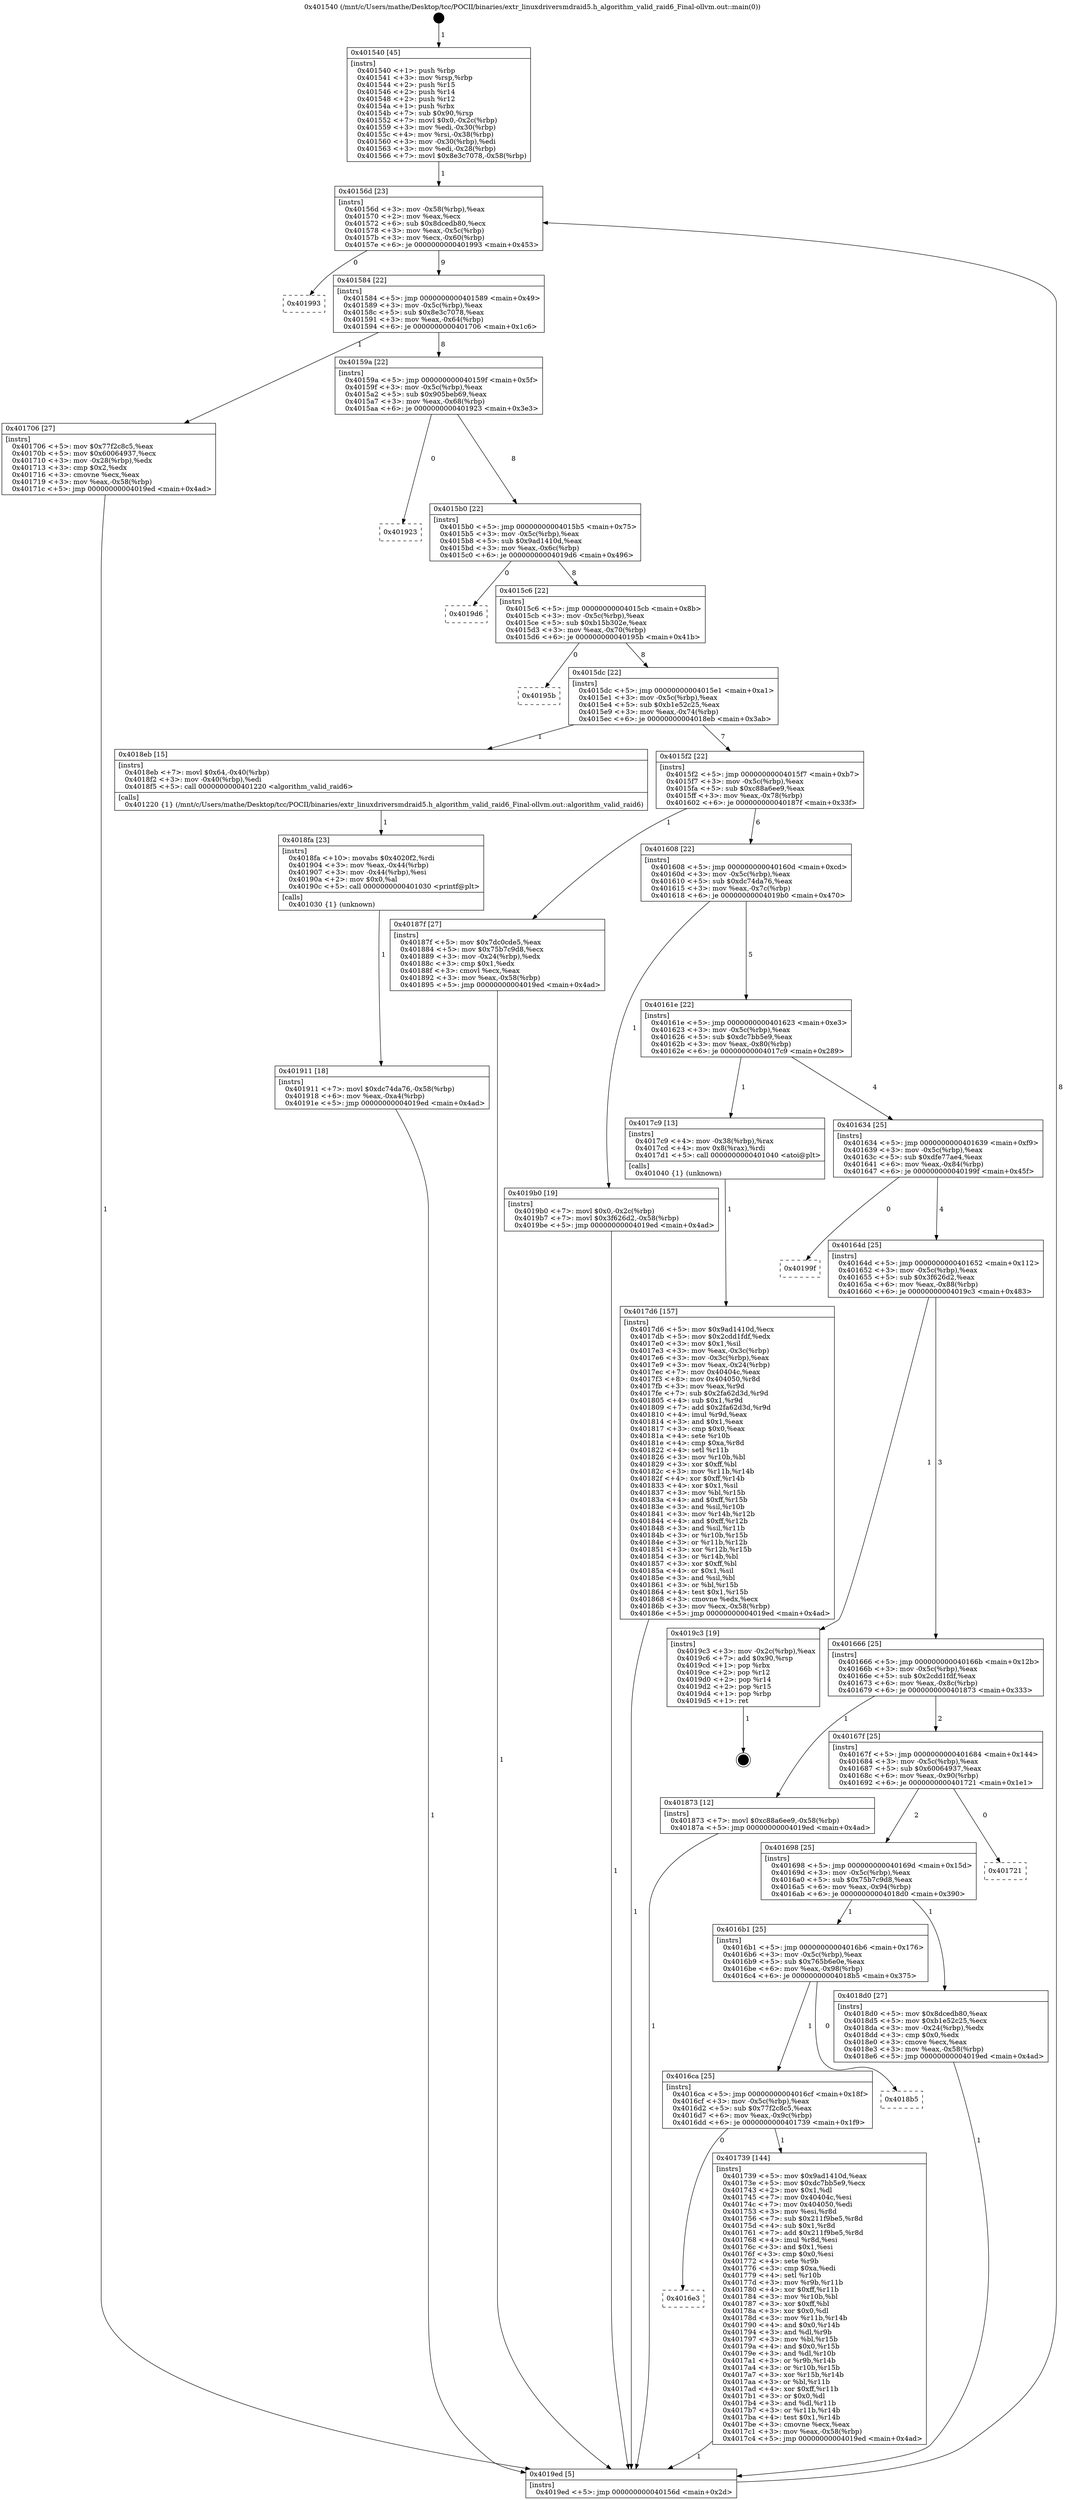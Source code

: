 digraph "0x401540" {
  label = "0x401540 (/mnt/c/Users/mathe/Desktop/tcc/POCII/binaries/extr_linuxdriversmdraid5.h_algorithm_valid_raid6_Final-ollvm.out::main(0))"
  labelloc = "t"
  node[shape=record]

  Entry [label="",width=0.3,height=0.3,shape=circle,fillcolor=black,style=filled]
  "0x40156d" [label="{
     0x40156d [23]\l
     | [instrs]\l
     &nbsp;&nbsp;0x40156d \<+3\>: mov -0x58(%rbp),%eax\l
     &nbsp;&nbsp;0x401570 \<+2\>: mov %eax,%ecx\l
     &nbsp;&nbsp;0x401572 \<+6\>: sub $0x8dcedb80,%ecx\l
     &nbsp;&nbsp;0x401578 \<+3\>: mov %eax,-0x5c(%rbp)\l
     &nbsp;&nbsp;0x40157b \<+3\>: mov %ecx,-0x60(%rbp)\l
     &nbsp;&nbsp;0x40157e \<+6\>: je 0000000000401993 \<main+0x453\>\l
  }"]
  "0x401993" [label="{
     0x401993\l
  }", style=dashed]
  "0x401584" [label="{
     0x401584 [22]\l
     | [instrs]\l
     &nbsp;&nbsp;0x401584 \<+5\>: jmp 0000000000401589 \<main+0x49\>\l
     &nbsp;&nbsp;0x401589 \<+3\>: mov -0x5c(%rbp),%eax\l
     &nbsp;&nbsp;0x40158c \<+5\>: sub $0x8e3c7078,%eax\l
     &nbsp;&nbsp;0x401591 \<+3\>: mov %eax,-0x64(%rbp)\l
     &nbsp;&nbsp;0x401594 \<+6\>: je 0000000000401706 \<main+0x1c6\>\l
  }"]
  Exit [label="",width=0.3,height=0.3,shape=circle,fillcolor=black,style=filled,peripheries=2]
  "0x401706" [label="{
     0x401706 [27]\l
     | [instrs]\l
     &nbsp;&nbsp;0x401706 \<+5\>: mov $0x77f2c8c5,%eax\l
     &nbsp;&nbsp;0x40170b \<+5\>: mov $0x60064937,%ecx\l
     &nbsp;&nbsp;0x401710 \<+3\>: mov -0x28(%rbp),%edx\l
     &nbsp;&nbsp;0x401713 \<+3\>: cmp $0x2,%edx\l
     &nbsp;&nbsp;0x401716 \<+3\>: cmovne %ecx,%eax\l
     &nbsp;&nbsp;0x401719 \<+3\>: mov %eax,-0x58(%rbp)\l
     &nbsp;&nbsp;0x40171c \<+5\>: jmp 00000000004019ed \<main+0x4ad\>\l
  }"]
  "0x40159a" [label="{
     0x40159a [22]\l
     | [instrs]\l
     &nbsp;&nbsp;0x40159a \<+5\>: jmp 000000000040159f \<main+0x5f\>\l
     &nbsp;&nbsp;0x40159f \<+3\>: mov -0x5c(%rbp),%eax\l
     &nbsp;&nbsp;0x4015a2 \<+5\>: sub $0x905beb69,%eax\l
     &nbsp;&nbsp;0x4015a7 \<+3\>: mov %eax,-0x68(%rbp)\l
     &nbsp;&nbsp;0x4015aa \<+6\>: je 0000000000401923 \<main+0x3e3\>\l
  }"]
  "0x4019ed" [label="{
     0x4019ed [5]\l
     | [instrs]\l
     &nbsp;&nbsp;0x4019ed \<+5\>: jmp 000000000040156d \<main+0x2d\>\l
  }"]
  "0x401540" [label="{
     0x401540 [45]\l
     | [instrs]\l
     &nbsp;&nbsp;0x401540 \<+1\>: push %rbp\l
     &nbsp;&nbsp;0x401541 \<+3\>: mov %rsp,%rbp\l
     &nbsp;&nbsp;0x401544 \<+2\>: push %r15\l
     &nbsp;&nbsp;0x401546 \<+2\>: push %r14\l
     &nbsp;&nbsp;0x401548 \<+2\>: push %r12\l
     &nbsp;&nbsp;0x40154a \<+1\>: push %rbx\l
     &nbsp;&nbsp;0x40154b \<+7\>: sub $0x90,%rsp\l
     &nbsp;&nbsp;0x401552 \<+7\>: movl $0x0,-0x2c(%rbp)\l
     &nbsp;&nbsp;0x401559 \<+3\>: mov %edi,-0x30(%rbp)\l
     &nbsp;&nbsp;0x40155c \<+4\>: mov %rsi,-0x38(%rbp)\l
     &nbsp;&nbsp;0x401560 \<+3\>: mov -0x30(%rbp),%edi\l
     &nbsp;&nbsp;0x401563 \<+3\>: mov %edi,-0x28(%rbp)\l
     &nbsp;&nbsp;0x401566 \<+7\>: movl $0x8e3c7078,-0x58(%rbp)\l
  }"]
  "0x401911" [label="{
     0x401911 [18]\l
     | [instrs]\l
     &nbsp;&nbsp;0x401911 \<+7\>: movl $0xdc74da76,-0x58(%rbp)\l
     &nbsp;&nbsp;0x401918 \<+6\>: mov %eax,-0xa4(%rbp)\l
     &nbsp;&nbsp;0x40191e \<+5\>: jmp 00000000004019ed \<main+0x4ad\>\l
  }"]
  "0x401923" [label="{
     0x401923\l
  }", style=dashed]
  "0x4015b0" [label="{
     0x4015b0 [22]\l
     | [instrs]\l
     &nbsp;&nbsp;0x4015b0 \<+5\>: jmp 00000000004015b5 \<main+0x75\>\l
     &nbsp;&nbsp;0x4015b5 \<+3\>: mov -0x5c(%rbp),%eax\l
     &nbsp;&nbsp;0x4015b8 \<+5\>: sub $0x9ad1410d,%eax\l
     &nbsp;&nbsp;0x4015bd \<+3\>: mov %eax,-0x6c(%rbp)\l
     &nbsp;&nbsp;0x4015c0 \<+6\>: je 00000000004019d6 \<main+0x496\>\l
  }"]
  "0x4018fa" [label="{
     0x4018fa [23]\l
     | [instrs]\l
     &nbsp;&nbsp;0x4018fa \<+10\>: movabs $0x4020f2,%rdi\l
     &nbsp;&nbsp;0x401904 \<+3\>: mov %eax,-0x44(%rbp)\l
     &nbsp;&nbsp;0x401907 \<+3\>: mov -0x44(%rbp),%esi\l
     &nbsp;&nbsp;0x40190a \<+2\>: mov $0x0,%al\l
     &nbsp;&nbsp;0x40190c \<+5\>: call 0000000000401030 \<printf@plt\>\l
     | [calls]\l
     &nbsp;&nbsp;0x401030 \{1\} (unknown)\l
  }"]
  "0x4019d6" [label="{
     0x4019d6\l
  }", style=dashed]
  "0x4015c6" [label="{
     0x4015c6 [22]\l
     | [instrs]\l
     &nbsp;&nbsp;0x4015c6 \<+5\>: jmp 00000000004015cb \<main+0x8b\>\l
     &nbsp;&nbsp;0x4015cb \<+3\>: mov -0x5c(%rbp),%eax\l
     &nbsp;&nbsp;0x4015ce \<+5\>: sub $0xb15b302e,%eax\l
     &nbsp;&nbsp;0x4015d3 \<+3\>: mov %eax,-0x70(%rbp)\l
     &nbsp;&nbsp;0x4015d6 \<+6\>: je 000000000040195b \<main+0x41b\>\l
  }"]
  "0x4017d6" [label="{
     0x4017d6 [157]\l
     | [instrs]\l
     &nbsp;&nbsp;0x4017d6 \<+5\>: mov $0x9ad1410d,%ecx\l
     &nbsp;&nbsp;0x4017db \<+5\>: mov $0x2cdd1fdf,%edx\l
     &nbsp;&nbsp;0x4017e0 \<+3\>: mov $0x1,%sil\l
     &nbsp;&nbsp;0x4017e3 \<+3\>: mov %eax,-0x3c(%rbp)\l
     &nbsp;&nbsp;0x4017e6 \<+3\>: mov -0x3c(%rbp),%eax\l
     &nbsp;&nbsp;0x4017e9 \<+3\>: mov %eax,-0x24(%rbp)\l
     &nbsp;&nbsp;0x4017ec \<+7\>: mov 0x40404c,%eax\l
     &nbsp;&nbsp;0x4017f3 \<+8\>: mov 0x404050,%r8d\l
     &nbsp;&nbsp;0x4017fb \<+3\>: mov %eax,%r9d\l
     &nbsp;&nbsp;0x4017fe \<+7\>: sub $0x2fa62d3d,%r9d\l
     &nbsp;&nbsp;0x401805 \<+4\>: sub $0x1,%r9d\l
     &nbsp;&nbsp;0x401809 \<+7\>: add $0x2fa62d3d,%r9d\l
     &nbsp;&nbsp;0x401810 \<+4\>: imul %r9d,%eax\l
     &nbsp;&nbsp;0x401814 \<+3\>: and $0x1,%eax\l
     &nbsp;&nbsp;0x401817 \<+3\>: cmp $0x0,%eax\l
     &nbsp;&nbsp;0x40181a \<+4\>: sete %r10b\l
     &nbsp;&nbsp;0x40181e \<+4\>: cmp $0xa,%r8d\l
     &nbsp;&nbsp;0x401822 \<+4\>: setl %r11b\l
     &nbsp;&nbsp;0x401826 \<+3\>: mov %r10b,%bl\l
     &nbsp;&nbsp;0x401829 \<+3\>: xor $0xff,%bl\l
     &nbsp;&nbsp;0x40182c \<+3\>: mov %r11b,%r14b\l
     &nbsp;&nbsp;0x40182f \<+4\>: xor $0xff,%r14b\l
     &nbsp;&nbsp;0x401833 \<+4\>: xor $0x1,%sil\l
     &nbsp;&nbsp;0x401837 \<+3\>: mov %bl,%r15b\l
     &nbsp;&nbsp;0x40183a \<+4\>: and $0xff,%r15b\l
     &nbsp;&nbsp;0x40183e \<+3\>: and %sil,%r10b\l
     &nbsp;&nbsp;0x401841 \<+3\>: mov %r14b,%r12b\l
     &nbsp;&nbsp;0x401844 \<+4\>: and $0xff,%r12b\l
     &nbsp;&nbsp;0x401848 \<+3\>: and %sil,%r11b\l
     &nbsp;&nbsp;0x40184b \<+3\>: or %r10b,%r15b\l
     &nbsp;&nbsp;0x40184e \<+3\>: or %r11b,%r12b\l
     &nbsp;&nbsp;0x401851 \<+3\>: xor %r12b,%r15b\l
     &nbsp;&nbsp;0x401854 \<+3\>: or %r14b,%bl\l
     &nbsp;&nbsp;0x401857 \<+3\>: xor $0xff,%bl\l
     &nbsp;&nbsp;0x40185a \<+4\>: or $0x1,%sil\l
     &nbsp;&nbsp;0x40185e \<+3\>: and %sil,%bl\l
     &nbsp;&nbsp;0x401861 \<+3\>: or %bl,%r15b\l
     &nbsp;&nbsp;0x401864 \<+4\>: test $0x1,%r15b\l
     &nbsp;&nbsp;0x401868 \<+3\>: cmovne %edx,%ecx\l
     &nbsp;&nbsp;0x40186b \<+3\>: mov %ecx,-0x58(%rbp)\l
     &nbsp;&nbsp;0x40186e \<+5\>: jmp 00000000004019ed \<main+0x4ad\>\l
  }"]
  "0x40195b" [label="{
     0x40195b\l
  }", style=dashed]
  "0x4015dc" [label="{
     0x4015dc [22]\l
     | [instrs]\l
     &nbsp;&nbsp;0x4015dc \<+5\>: jmp 00000000004015e1 \<main+0xa1\>\l
     &nbsp;&nbsp;0x4015e1 \<+3\>: mov -0x5c(%rbp),%eax\l
     &nbsp;&nbsp;0x4015e4 \<+5\>: sub $0xb1e52c25,%eax\l
     &nbsp;&nbsp;0x4015e9 \<+3\>: mov %eax,-0x74(%rbp)\l
     &nbsp;&nbsp;0x4015ec \<+6\>: je 00000000004018eb \<main+0x3ab\>\l
  }"]
  "0x4016e3" [label="{
     0x4016e3\l
  }", style=dashed]
  "0x4018eb" [label="{
     0x4018eb [15]\l
     | [instrs]\l
     &nbsp;&nbsp;0x4018eb \<+7\>: movl $0x64,-0x40(%rbp)\l
     &nbsp;&nbsp;0x4018f2 \<+3\>: mov -0x40(%rbp),%edi\l
     &nbsp;&nbsp;0x4018f5 \<+5\>: call 0000000000401220 \<algorithm_valid_raid6\>\l
     | [calls]\l
     &nbsp;&nbsp;0x401220 \{1\} (/mnt/c/Users/mathe/Desktop/tcc/POCII/binaries/extr_linuxdriversmdraid5.h_algorithm_valid_raid6_Final-ollvm.out::algorithm_valid_raid6)\l
  }"]
  "0x4015f2" [label="{
     0x4015f2 [22]\l
     | [instrs]\l
     &nbsp;&nbsp;0x4015f2 \<+5\>: jmp 00000000004015f7 \<main+0xb7\>\l
     &nbsp;&nbsp;0x4015f7 \<+3\>: mov -0x5c(%rbp),%eax\l
     &nbsp;&nbsp;0x4015fa \<+5\>: sub $0xc88a6ee9,%eax\l
     &nbsp;&nbsp;0x4015ff \<+3\>: mov %eax,-0x78(%rbp)\l
     &nbsp;&nbsp;0x401602 \<+6\>: je 000000000040187f \<main+0x33f\>\l
  }"]
  "0x401739" [label="{
     0x401739 [144]\l
     | [instrs]\l
     &nbsp;&nbsp;0x401739 \<+5\>: mov $0x9ad1410d,%eax\l
     &nbsp;&nbsp;0x40173e \<+5\>: mov $0xdc7bb5e9,%ecx\l
     &nbsp;&nbsp;0x401743 \<+2\>: mov $0x1,%dl\l
     &nbsp;&nbsp;0x401745 \<+7\>: mov 0x40404c,%esi\l
     &nbsp;&nbsp;0x40174c \<+7\>: mov 0x404050,%edi\l
     &nbsp;&nbsp;0x401753 \<+3\>: mov %esi,%r8d\l
     &nbsp;&nbsp;0x401756 \<+7\>: sub $0x211f9be5,%r8d\l
     &nbsp;&nbsp;0x40175d \<+4\>: sub $0x1,%r8d\l
     &nbsp;&nbsp;0x401761 \<+7\>: add $0x211f9be5,%r8d\l
     &nbsp;&nbsp;0x401768 \<+4\>: imul %r8d,%esi\l
     &nbsp;&nbsp;0x40176c \<+3\>: and $0x1,%esi\l
     &nbsp;&nbsp;0x40176f \<+3\>: cmp $0x0,%esi\l
     &nbsp;&nbsp;0x401772 \<+4\>: sete %r9b\l
     &nbsp;&nbsp;0x401776 \<+3\>: cmp $0xa,%edi\l
     &nbsp;&nbsp;0x401779 \<+4\>: setl %r10b\l
     &nbsp;&nbsp;0x40177d \<+3\>: mov %r9b,%r11b\l
     &nbsp;&nbsp;0x401780 \<+4\>: xor $0xff,%r11b\l
     &nbsp;&nbsp;0x401784 \<+3\>: mov %r10b,%bl\l
     &nbsp;&nbsp;0x401787 \<+3\>: xor $0xff,%bl\l
     &nbsp;&nbsp;0x40178a \<+3\>: xor $0x0,%dl\l
     &nbsp;&nbsp;0x40178d \<+3\>: mov %r11b,%r14b\l
     &nbsp;&nbsp;0x401790 \<+4\>: and $0x0,%r14b\l
     &nbsp;&nbsp;0x401794 \<+3\>: and %dl,%r9b\l
     &nbsp;&nbsp;0x401797 \<+3\>: mov %bl,%r15b\l
     &nbsp;&nbsp;0x40179a \<+4\>: and $0x0,%r15b\l
     &nbsp;&nbsp;0x40179e \<+3\>: and %dl,%r10b\l
     &nbsp;&nbsp;0x4017a1 \<+3\>: or %r9b,%r14b\l
     &nbsp;&nbsp;0x4017a4 \<+3\>: or %r10b,%r15b\l
     &nbsp;&nbsp;0x4017a7 \<+3\>: xor %r15b,%r14b\l
     &nbsp;&nbsp;0x4017aa \<+3\>: or %bl,%r11b\l
     &nbsp;&nbsp;0x4017ad \<+4\>: xor $0xff,%r11b\l
     &nbsp;&nbsp;0x4017b1 \<+3\>: or $0x0,%dl\l
     &nbsp;&nbsp;0x4017b4 \<+3\>: and %dl,%r11b\l
     &nbsp;&nbsp;0x4017b7 \<+3\>: or %r11b,%r14b\l
     &nbsp;&nbsp;0x4017ba \<+4\>: test $0x1,%r14b\l
     &nbsp;&nbsp;0x4017be \<+3\>: cmovne %ecx,%eax\l
     &nbsp;&nbsp;0x4017c1 \<+3\>: mov %eax,-0x58(%rbp)\l
     &nbsp;&nbsp;0x4017c4 \<+5\>: jmp 00000000004019ed \<main+0x4ad\>\l
  }"]
  "0x40187f" [label="{
     0x40187f [27]\l
     | [instrs]\l
     &nbsp;&nbsp;0x40187f \<+5\>: mov $0x7dc0cde5,%eax\l
     &nbsp;&nbsp;0x401884 \<+5\>: mov $0x75b7c9d8,%ecx\l
     &nbsp;&nbsp;0x401889 \<+3\>: mov -0x24(%rbp),%edx\l
     &nbsp;&nbsp;0x40188c \<+3\>: cmp $0x1,%edx\l
     &nbsp;&nbsp;0x40188f \<+3\>: cmovl %ecx,%eax\l
     &nbsp;&nbsp;0x401892 \<+3\>: mov %eax,-0x58(%rbp)\l
     &nbsp;&nbsp;0x401895 \<+5\>: jmp 00000000004019ed \<main+0x4ad\>\l
  }"]
  "0x401608" [label="{
     0x401608 [22]\l
     | [instrs]\l
     &nbsp;&nbsp;0x401608 \<+5\>: jmp 000000000040160d \<main+0xcd\>\l
     &nbsp;&nbsp;0x40160d \<+3\>: mov -0x5c(%rbp),%eax\l
     &nbsp;&nbsp;0x401610 \<+5\>: sub $0xdc74da76,%eax\l
     &nbsp;&nbsp;0x401615 \<+3\>: mov %eax,-0x7c(%rbp)\l
     &nbsp;&nbsp;0x401618 \<+6\>: je 00000000004019b0 \<main+0x470\>\l
  }"]
  "0x4016ca" [label="{
     0x4016ca [25]\l
     | [instrs]\l
     &nbsp;&nbsp;0x4016ca \<+5\>: jmp 00000000004016cf \<main+0x18f\>\l
     &nbsp;&nbsp;0x4016cf \<+3\>: mov -0x5c(%rbp),%eax\l
     &nbsp;&nbsp;0x4016d2 \<+5\>: sub $0x77f2c8c5,%eax\l
     &nbsp;&nbsp;0x4016d7 \<+6\>: mov %eax,-0x9c(%rbp)\l
     &nbsp;&nbsp;0x4016dd \<+6\>: je 0000000000401739 \<main+0x1f9\>\l
  }"]
  "0x4019b0" [label="{
     0x4019b0 [19]\l
     | [instrs]\l
     &nbsp;&nbsp;0x4019b0 \<+7\>: movl $0x0,-0x2c(%rbp)\l
     &nbsp;&nbsp;0x4019b7 \<+7\>: movl $0x3f626d2,-0x58(%rbp)\l
     &nbsp;&nbsp;0x4019be \<+5\>: jmp 00000000004019ed \<main+0x4ad\>\l
  }"]
  "0x40161e" [label="{
     0x40161e [22]\l
     | [instrs]\l
     &nbsp;&nbsp;0x40161e \<+5\>: jmp 0000000000401623 \<main+0xe3\>\l
     &nbsp;&nbsp;0x401623 \<+3\>: mov -0x5c(%rbp),%eax\l
     &nbsp;&nbsp;0x401626 \<+5\>: sub $0xdc7bb5e9,%eax\l
     &nbsp;&nbsp;0x40162b \<+3\>: mov %eax,-0x80(%rbp)\l
     &nbsp;&nbsp;0x40162e \<+6\>: je 00000000004017c9 \<main+0x289\>\l
  }"]
  "0x4018b5" [label="{
     0x4018b5\l
  }", style=dashed]
  "0x4017c9" [label="{
     0x4017c9 [13]\l
     | [instrs]\l
     &nbsp;&nbsp;0x4017c9 \<+4\>: mov -0x38(%rbp),%rax\l
     &nbsp;&nbsp;0x4017cd \<+4\>: mov 0x8(%rax),%rdi\l
     &nbsp;&nbsp;0x4017d1 \<+5\>: call 0000000000401040 \<atoi@plt\>\l
     | [calls]\l
     &nbsp;&nbsp;0x401040 \{1\} (unknown)\l
  }"]
  "0x401634" [label="{
     0x401634 [25]\l
     | [instrs]\l
     &nbsp;&nbsp;0x401634 \<+5\>: jmp 0000000000401639 \<main+0xf9\>\l
     &nbsp;&nbsp;0x401639 \<+3\>: mov -0x5c(%rbp),%eax\l
     &nbsp;&nbsp;0x40163c \<+5\>: sub $0xdfe77ae4,%eax\l
     &nbsp;&nbsp;0x401641 \<+6\>: mov %eax,-0x84(%rbp)\l
     &nbsp;&nbsp;0x401647 \<+6\>: je 000000000040199f \<main+0x45f\>\l
  }"]
  "0x4016b1" [label="{
     0x4016b1 [25]\l
     | [instrs]\l
     &nbsp;&nbsp;0x4016b1 \<+5\>: jmp 00000000004016b6 \<main+0x176\>\l
     &nbsp;&nbsp;0x4016b6 \<+3\>: mov -0x5c(%rbp),%eax\l
     &nbsp;&nbsp;0x4016b9 \<+5\>: sub $0x765b6e0e,%eax\l
     &nbsp;&nbsp;0x4016be \<+6\>: mov %eax,-0x98(%rbp)\l
     &nbsp;&nbsp;0x4016c4 \<+6\>: je 00000000004018b5 \<main+0x375\>\l
  }"]
  "0x40199f" [label="{
     0x40199f\l
  }", style=dashed]
  "0x40164d" [label="{
     0x40164d [25]\l
     | [instrs]\l
     &nbsp;&nbsp;0x40164d \<+5\>: jmp 0000000000401652 \<main+0x112\>\l
     &nbsp;&nbsp;0x401652 \<+3\>: mov -0x5c(%rbp),%eax\l
     &nbsp;&nbsp;0x401655 \<+5\>: sub $0x3f626d2,%eax\l
     &nbsp;&nbsp;0x40165a \<+6\>: mov %eax,-0x88(%rbp)\l
     &nbsp;&nbsp;0x401660 \<+6\>: je 00000000004019c3 \<main+0x483\>\l
  }"]
  "0x4018d0" [label="{
     0x4018d0 [27]\l
     | [instrs]\l
     &nbsp;&nbsp;0x4018d0 \<+5\>: mov $0x8dcedb80,%eax\l
     &nbsp;&nbsp;0x4018d5 \<+5\>: mov $0xb1e52c25,%ecx\l
     &nbsp;&nbsp;0x4018da \<+3\>: mov -0x24(%rbp),%edx\l
     &nbsp;&nbsp;0x4018dd \<+3\>: cmp $0x0,%edx\l
     &nbsp;&nbsp;0x4018e0 \<+3\>: cmove %ecx,%eax\l
     &nbsp;&nbsp;0x4018e3 \<+3\>: mov %eax,-0x58(%rbp)\l
     &nbsp;&nbsp;0x4018e6 \<+5\>: jmp 00000000004019ed \<main+0x4ad\>\l
  }"]
  "0x4019c3" [label="{
     0x4019c3 [19]\l
     | [instrs]\l
     &nbsp;&nbsp;0x4019c3 \<+3\>: mov -0x2c(%rbp),%eax\l
     &nbsp;&nbsp;0x4019c6 \<+7\>: add $0x90,%rsp\l
     &nbsp;&nbsp;0x4019cd \<+1\>: pop %rbx\l
     &nbsp;&nbsp;0x4019ce \<+2\>: pop %r12\l
     &nbsp;&nbsp;0x4019d0 \<+2\>: pop %r14\l
     &nbsp;&nbsp;0x4019d2 \<+2\>: pop %r15\l
     &nbsp;&nbsp;0x4019d4 \<+1\>: pop %rbp\l
     &nbsp;&nbsp;0x4019d5 \<+1\>: ret\l
  }"]
  "0x401666" [label="{
     0x401666 [25]\l
     | [instrs]\l
     &nbsp;&nbsp;0x401666 \<+5\>: jmp 000000000040166b \<main+0x12b\>\l
     &nbsp;&nbsp;0x40166b \<+3\>: mov -0x5c(%rbp),%eax\l
     &nbsp;&nbsp;0x40166e \<+5\>: sub $0x2cdd1fdf,%eax\l
     &nbsp;&nbsp;0x401673 \<+6\>: mov %eax,-0x8c(%rbp)\l
     &nbsp;&nbsp;0x401679 \<+6\>: je 0000000000401873 \<main+0x333\>\l
  }"]
  "0x401698" [label="{
     0x401698 [25]\l
     | [instrs]\l
     &nbsp;&nbsp;0x401698 \<+5\>: jmp 000000000040169d \<main+0x15d\>\l
     &nbsp;&nbsp;0x40169d \<+3\>: mov -0x5c(%rbp),%eax\l
     &nbsp;&nbsp;0x4016a0 \<+5\>: sub $0x75b7c9d8,%eax\l
     &nbsp;&nbsp;0x4016a5 \<+6\>: mov %eax,-0x94(%rbp)\l
     &nbsp;&nbsp;0x4016ab \<+6\>: je 00000000004018d0 \<main+0x390\>\l
  }"]
  "0x401873" [label="{
     0x401873 [12]\l
     | [instrs]\l
     &nbsp;&nbsp;0x401873 \<+7\>: movl $0xc88a6ee9,-0x58(%rbp)\l
     &nbsp;&nbsp;0x40187a \<+5\>: jmp 00000000004019ed \<main+0x4ad\>\l
  }"]
  "0x40167f" [label="{
     0x40167f [25]\l
     | [instrs]\l
     &nbsp;&nbsp;0x40167f \<+5\>: jmp 0000000000401684 \<main+0x144\>\l
     &nbsp;&nbsp;0x401684 \<+3\>: mov -0x5c(%rbp),%eax\l
     &nbsp;&nbsp;0x401687 \<+5\>: sub $0x60064937,%eax\l
     &nbsp;&nbsp;0x40168c \<+6\>: mov %eax,-0x90(%rbp)\l
     &nbsp;&nbsp;0x401692 \<+6\>: je 0000000000401721 \<main+0x1e1\>\l
  }"]
  "0x401721" [label="{
     0x401721\l
  }", style=dashed]
  Entry -> "0x401540" [label=" 1"]
  "0x40156d" -> "0x401993" [label=" 0"]
  "0x40156d" -> "0x401584" [label=" 9"]
  "0x4019c3" -> Exit [label=" 1"]
  "0x401584" -> "0x401706" [label=" 1"]
  "0x401584" -> "0x40159a" [label=" 8"]
  "0x401706" -> "0x4019ed" [label=" 1"]
  "0x401540" -> "0x40156d" [label=" 1"]
  "0x4019ed" -> "0x40156d" [label=" 8"]
  "0x4019b0" -> "0x4019ed" [label=" 1"]
  "0x40159a" -> "0x401923" [label=" 0"]
  "0x40159a" -> "0x4015b0" [label=" 8"]
  "0x401911" -> "0x4019ed" [label=" 1"]
  "0x4015b0" -> "0x4019d6" [label=" 0"]
  "0x4015b0" -> "0x4015c6" [label=" 8"]
  "0x4018fa" -> "0x401911" [label=" 1"]
  "0x4015c6" -> "0x40195b" [label=" 0"]
  "0x4015c6" -> "0x4015dc" [label=" 8"]
  "0x4018eb" -> "0x4018fa" [label=" 1"]
  "0x4015dc" -> "0x4018eb" [label=" 1"]
  "0x4015dc" -> "0x4015f2" [label=" 7"]
  "0x4018d0" -> "0x4019ed" [label=" 1"]
  "0x4015f2" -> "0x40187f" [label=" 1"]
  "0x4015f2" -> "0x401608" [label=" 6"]
  "0x40187f" -> "0x4019ed" [label=" 1"]
  "0x401608" -> "0x4019b0" [label=" 1"]
  "0x401608" -> "0x40161e" [label=" 5"]
  "0x4017d6" -> "0x4019ed" [label=" 1"]
  "0x40161e" -> "0x4017c9" [label=" 1"]
  "0x40161e" -> "0x401634" [label=" 4"]
  "0x4017c9" -> "0x4017d6" [label=" 1"]
  "0x401634" -> "0x40199f" [label=" 0"]
  "0x401634" -> "0x40164d" [label=" 4"]
  "0x4016ca" -> "0x4016e3" [label=" 0"]
  "0x40164d" -> "0x4019c3" [label=" 1"]
  "0x40164d" -> "0x401666" [label=" 3"]
  "0x4016ca" -> "0x401739" [label=" 1"]
  "0x401666" -> "0x401873" [label=" 1"]
  "0x401666" -> "0x40167f" [label=" 2"]
  "0x4016b1" -> "0x4016ca" [label=" 1"]
  "0x40167f" -> "0x401721" [label=" 0"]
  "0x40167f" -> "0x401698" [label=" 2"]
  "0x401873" -> "0x4019ed" [label=" 1"]
  "0x401698" -> "0x4018d0" [label=" 1"]
  "0x401698" -> "0x4016b1" [label=" 1"]
  "0x401739" -> "0x4019ed" [label=" 1"]
  "0x4016b1" -> "0x4018b5" [label=" 0"]
}
